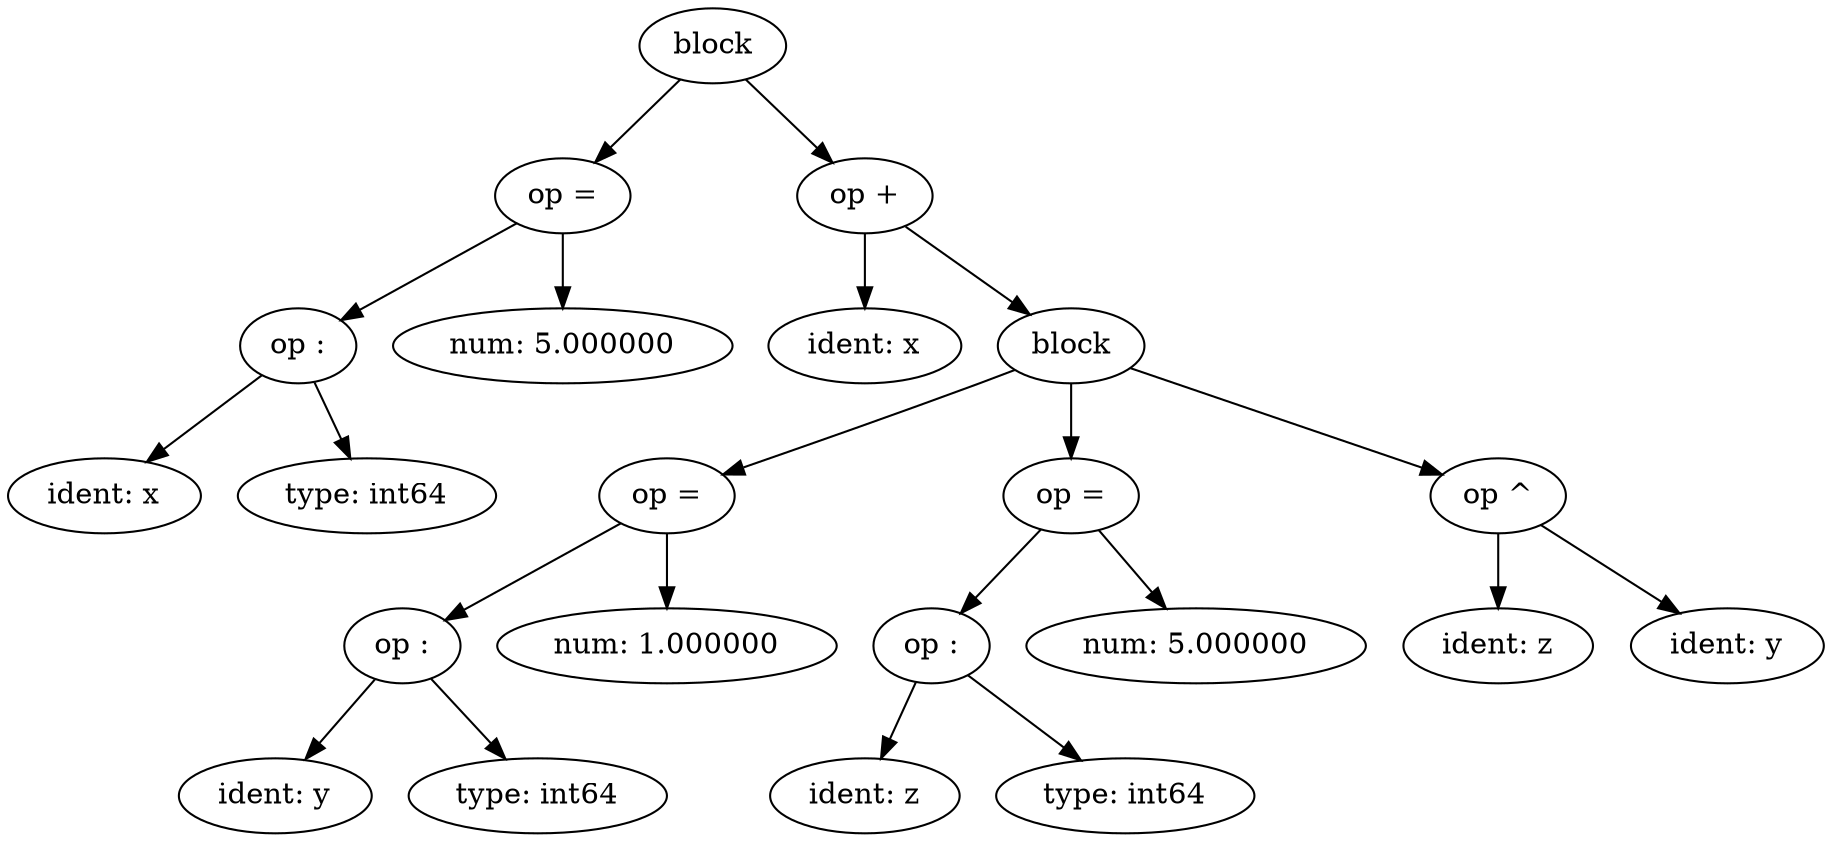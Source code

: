 digraph G {
0[label="block"];
1[label="ident: x"];
2[label="op :"];
3[label="type: int64"];
4[label="op ="];
5[label="num: 5.000000"];
6[label="ident: x"];
7[label="op +"];
8[label="block"];
9[label="ident: y"];
10[label="op :"];
11[label="type: int64"];
12[label="op ="];
13[label="num: 1.000000"];
14[label="ident: z"];
15[label="op :"];
16[label="type: int64"];
17[label="op ="];
18[label="num: 5.000000"];
19[label="ident: z"];
20[label="op ^"];
21[label="ident: y"];
0->4 ;
0->7 ;
2->1 ;
2->3 ;
4->2 ;
4->5 ;
7->6 ;
7->8 ;
8->12 ;
8->17 ;
8->20 ;
10->9 ;
10->11 ;
12->10 ;
12->13 ;
15->14 ;
15->16 ;
17->15 ;
17->18 ;
20->19 ;
20->21 ;
}
